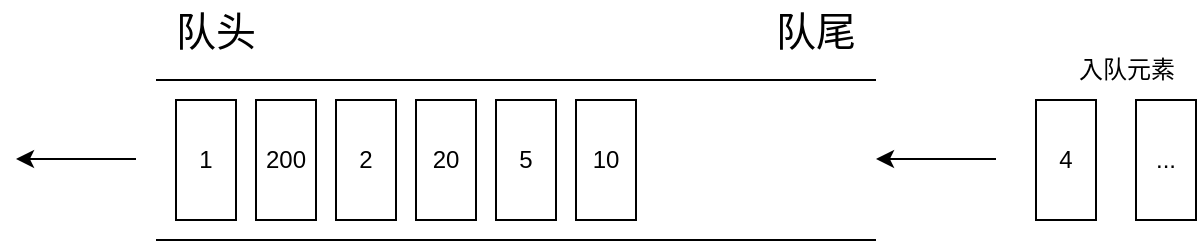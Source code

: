 <mxfile version="27.0.5">
  <diagram name="第 1 页" id="h5CQwUrFWJoRgH8NKLZA">
    <mxGraphModel dx="1234" dy="803" grid="1" gridSize="10" guides="1" tooltips="1" connect="1" arrows="1" fold="1" page="1" pageScale="1" pageWidth="827" pageHeight="1169" math="0" shadow="0">
      <root>
        <mxCell id="0" />
        <mxCell id="1" parent="0" />
        <mxCell id="PuUGM72h_hGncvLsJjf4-1" value="" style="endArrow=none;html=1;rounded=0;" edge="1" parent="1">
          <mxGeometry width="50" height="50" relative="1" as="geometry">
            <mxPoint x="160" y="280" as="sourcePoint" />
            <mxPoint x="520" y="280" as="targetPoint" />
          </mxGeometry>
        </mxCell>
        <mxCell id="PuUGM72h_hGncvLsJjf4-2" value="" style="endArrow=none;html=1;rounded=0;" edge="1" parent="1">
          <mxGeometry width="50" height="50" relative="1" as="geometry">
            <mxPoint x="160" y="360" as="sourcePoint" />
            <mxPoint x="520" y="360" as="targetPoint" />
          </mxGeometry>
        </mxCell>
        <mxCell id="PuUGM72h_hGncvLsJjf4-3" value="&lt;font style=&quot;font-size: 20px;&quot;&gt;队头&lt;/font&gt;" style="text;html=1;align=center;verticalAlign=middle;whiteSpace=wrap;rounded=0;" vertex="1" parent="1">
          <mxGeometry x="160" y="240" width="60" height="30" as="geometry" />
        </mxCell>
        <mxCell id="PuUGM72h_hGncvLsJjf4-4" value="队尾" style="text;html=1;align=center;verticalAlign=middle;whiteSpace=wrap;rounded=0;fontSize=20;" vertex="1" parent="1">
          <mxGeometry x="460" y="240" width="60" height="30" as="geometry" />
        </mxCell>
        <mxCell id="PuUGM72h_hGncvLsJjf4-5" value="10" style="rounded=0;whiteSpace=wrap;html=1;" vertex="1" parent="1">
          <mxGeometry x="370" y="290" width="30" height="60" as="geometry" />
        </mxCell>
        <mxCell id="PuUGM72h_hGncvLsJjf4-8" value="5" style="rounded=0;whiteSpace=wrap;html=1;" vertex="1" parent="1">
          <mxGeometry x="330" y="290" width="30" height="60" as="geometry" />
        </mxCell>
        <mxCell id="PuUGM72h_hGncvLsJjf4-9" value="20" style="rounded=0;whiteSpace=wrap;html=1;" vertex="1" parent="1">
          <mxGeometry x="290" y="290" width="30" height="60" as="geometry" />
        </mxCell>
        <mxCell id="PuUGM72h_hGncvLsJjf4-10" value="2" style="rounded=0;whiteSpace=wrap;html=1;" vertex="1" parent="1">
          <mxGeometry x="250" y="290" width="30" height="60" as="geometry" />
        </mxCell>
        <mxCell id="PuUGM72h_hGncvLsJjf4-11" value="200" style="rounded=0;whiteSpace=wrap;html=1;" vertex="1" parent="1">
          <mxGeometry x="210" y="290" width="30" height="60" as="geometry" />
        </mxCell>
        <mxCell id="PuUGM72h_hGncvLsJjf4-12" value="1" style="rounded=0;whiteSpace=wrap;html=1;" vertex="1" parent="1">
          <mxGeometry x="170" y="290" width="30" height="60" as="geometry" />
        </mxCell>
        <mxCell id="PuUGM72h_hGncvLsJjf4-13" value="4" style="rounded=0;whiteSpace=wrap;html=1;" vertex="1" parent="1">
          <mxGeometry x="600" y="290" width="30" height="60" as="geometry" />
        </mxCell>
        <mxCell id="PuUGM72h_hGncvLsJjf4-14" value="..." style="rounded=0;whiteSpace=wrap;html=1;" vertex="1" parent="1">
          <mxGeometry x="650" y="290" width="30" height="60" as="geometry" />
        </mxCell>
        <mxCell id="PuUGM72h_hGncvLsJjf4-15" value="" style="endArrow=classic;html=1;rounded=0;" edge="1" parent="1">
          <mxGeometry width="50" height="50" relative="1" as="geometry">
            <mxPoint x="150" y="319.5" as="sourcePoint" />
            <mxPoint x="90" y="319.5" as="targetPoint" />
          </mxGeometry>
        </mxCell>
        <mxCell id="PuUGM72h_hGncvLsJjf4-16" value="" style="endArrow=classic;html=1;rounded=0;" edge="1" parent="1">
          <mxGeometry width="50" height="50" relative="1" as="geometry">
            <mxPoint x="580" y="319.5" as="sourcePoint" />
            <mxPoint x="520" y="319.5" as="targetPoint" />
          </mxGeometry>
        </mxCell>
        <mxCell id="PuUGM72h_hGncvLsJjf4-17" value="入队元素" style="text;html=1;align=center;verticalAlign=middle;resizable=0;points=[];autosize=1;strokeColor=none;fillColor=none;" vertex="1" parent="1">
          <mxGeometry x="610" y="260" width="70" height="30" as="geometry" />
        </mxCell>
      </root>
    </mxGraphModel>
  </diagram>
</mxfile>

